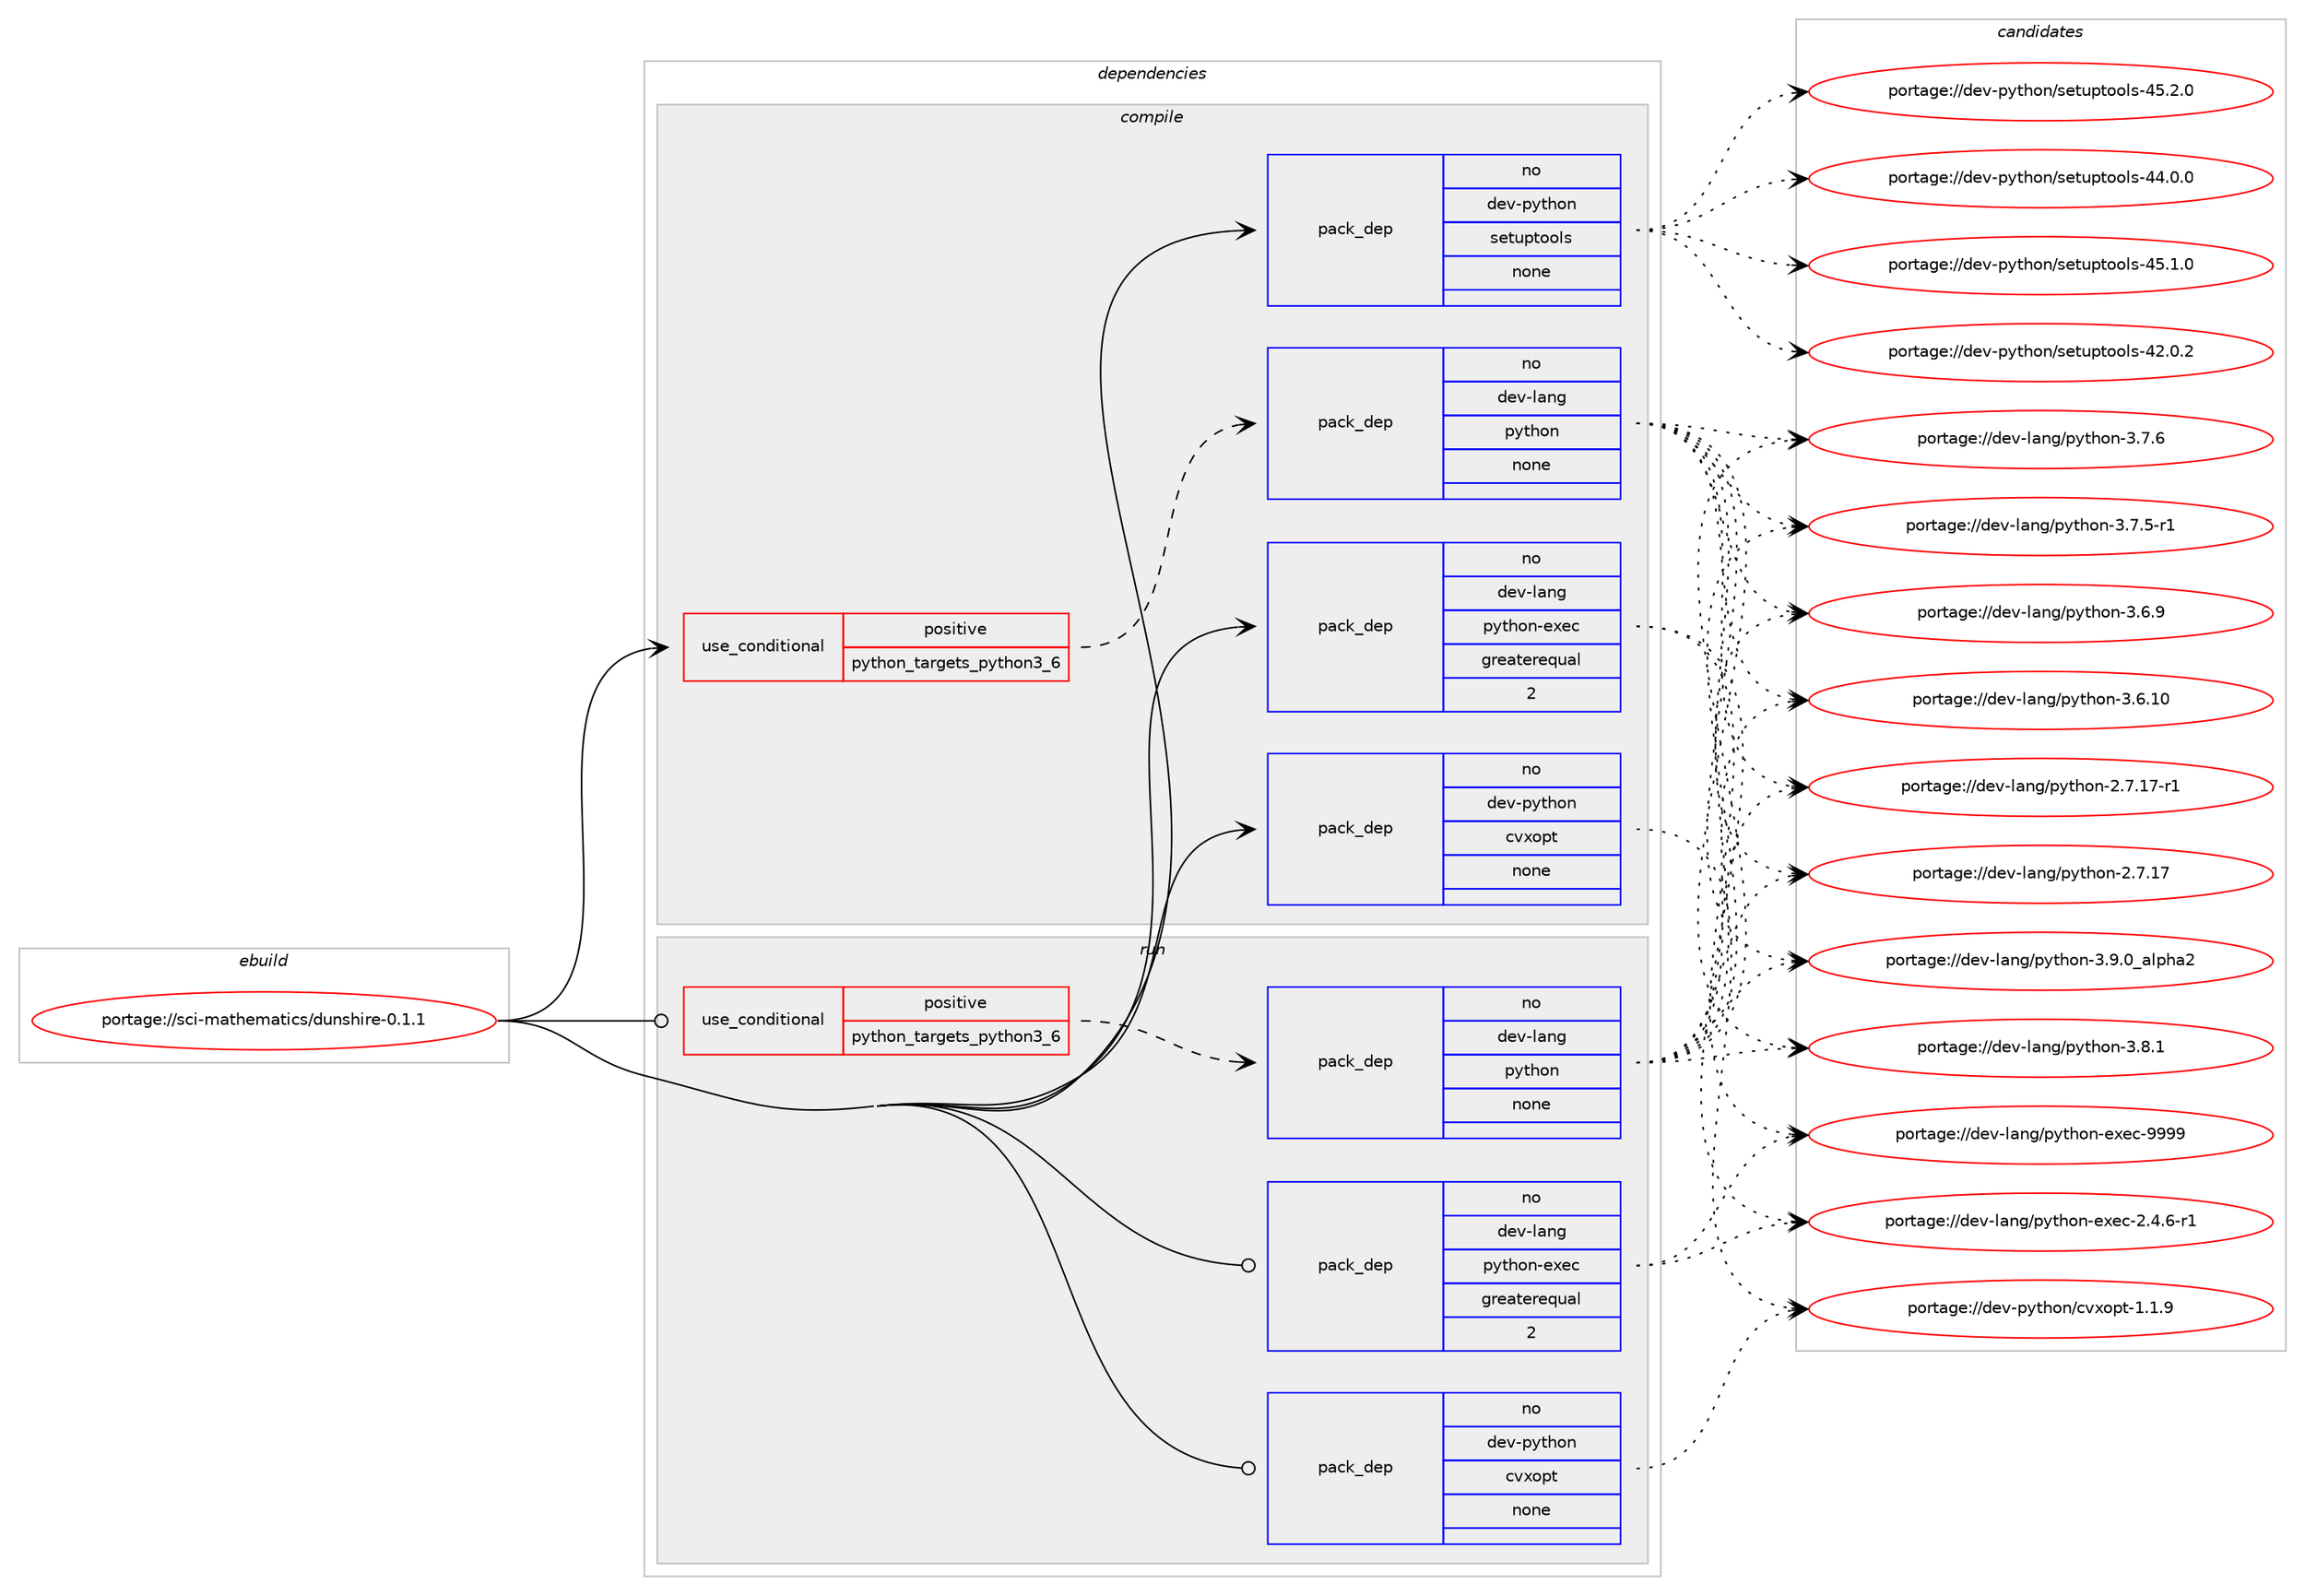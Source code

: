digraph prolog {

# *************
# Graph options
# *************

newrank=true;
concentrate=true;
compound=true;
graph [rankdir=LR,fontname=Helvetica,fontsize=10,ranksep=1.5];#, ranksep=2.5, nodesep=0.2];
edge  [arrowhead=vee];
node  [fontname=Helvetica,fontsize=10];

# **********
# The ebuild
# **********

subgraph cluster_leftcol {
color=gray;
rank=same;
label=<<i>ebuild</i>>;
id [label="portage://sci-mathematics/dunshire-0.1.1", color=red, width=4, href="../sci-mathematics/dunshire-0.1.1.svg"];
}

# ****************
# The dependencies
# ****************

subgraph cluster_midcol {
color=gray;
label=<<i>dependencies</i>>;
subgraph cluster_compile {
fillcolor="#eeeeee";
style=filled;
label=<<i>compile</i>>;
subgraph cond16594 {
dependency83715 [label=<<TABLE BORDER="0" CELLBORDER="1" CELLSPACING="0" CELLPADDING="4"><TR><TD ROWSPAN="3" CELLPADDING="10">use_conditional</TD></TR><TR><TD>positive</TD></TR><TR><TD>python_targets_python3_6</TD></TR></TABLE>>, shape=none, color=red];
subgraph pack65674 {
dependency83716 [label=<<TABLE BORDER="0" CELLBORDER="1" CELLSPACING="0" CELLPADDING="4" WIDTH="220"><TR><TD ROWSPAN="6" CELLPADDING="30">pack_dep</TD></TR><TR><TD WIDTH="110">no</TD></TR><TR><TD>dev-lang</TD></TR><TR><TD>python</TD></TR><TR><TD>none</TD></TR><TR><TD></TD></TR></TABLE>>, shape=none, color=blue];
}
dependency83715:e -> dependency83716:w [weight=20,style="dashed",arrowhead="vee"];
}
id:e -> dependency83715:w [weight=20,style="solid",arrowhead="vee"];
subgraph pack65675 {
dependency83717 [label=<<TABLE BORDER="0" CELLBORDER="1" CELLSPACING="0" CELLPADDING="4" WIDTH="220"><TR><TD ROWSPAN="6" CELLPADDING="30">pack_dep</TD></TR><TR><TD WIDTH="110">no</TD></TR><TR><TD>dev-lang</TD></TR><TR><TD>python-exec</TD></TR><TR><TD>greaterequal</TD></TR><TR><TD>2</TD></TR></TABLE>>, shape=none, color=blue];
}
id:e -> dependency83717:w [weight=20,style="solid",arrowhead="vee"];
subgraph pack65676 {
dependency83718 [label=<<TABLE BORDER="0" CELLBORDER="1" CELLSPACING="0" CELLPADDING="4" WIDTH="220"><TR><TD ROWSPAN="6" CELLPADDING="30">pack_dep</TD></TR><TR><TD WIDTH="110">no</TD></TR><TR><TD>dev-python</TD></TR><TR><TD>cvxopt</TD></TR><TR><TD>none</TD></TR><TR><TD></TD></TR></TABLE>>, shape=none, color=blue];
}
id:e -> dependency83718:w [weight=20,style="solid",arrowhead="vee"];
subgraph pack65677 {
dependency83719 [label=<<TABLE BORDER="0" CELLBORDER="1" CELLSPACING="0" CELLPADDING="4" WIDTH="220"><TR><TD ROWSPAN="6" CELLPADDING="30">pack_dep</TD></TR><TR><TD WIDTH="110">no</TD></TR><TR><TD>dev-python</TD></TR><TR><TD>setuptools</TD></TR><TR><TD>none</TD></TR><TR><TD></TD></TR></TABLE>>, shape=none, color=blue];
}
id:e -> dependency83719:w [weight=20,style="solid",arrowhead="vee"];
}
subgraph cluster_compileandrun {
fillcolor="#eeeeee";
style=filled;
label=<<i>compile and run</i>>;
}
subgraph cluster_run {
fillcolor="#eeeeee";
style=filled;
label=<<i>run</i>>;
subgraph cond16595 {
dependency83720 [label=<<TABLE BORDER="0" CELLBORDER="1" CELLSPACING="0" CELLPADDING="4"><TR><TD ROWSPAN="3" CELLPADDING="10">use_conditional</TD></TR><TR><TD>positive</TD></TR><TR><TD>python_targets_python3_6</TD></TR></TABLE>>, shape=none, color=red];
subgraph pack65678 {
dependency83721 [label=<<TABLE BORDER="0" CELLBORDER="1" CELLSPACING="0" CELLPADDING="4" WIDTH="220"><TR><TD ROWSPAN="6" CELLPADDING="30">pack_dep</TD></TR><TR><TD WIDTH="110">no</TD></TR><TR><TD>dev-lang</TD></TR><TR><TD>python</TD></TR><TR><TD>none</TD></TR><TR><TD></TD></TR></TABLE>>, shape=none, color=blue];
}
dependency83720:e -> dependency83721:w [weight=20,style="dashed",arrowhead="vee"];
}
id:e -> dependency83720:w [weight=20,style="solid",arrowhead="odot"];
subgraph pack65679 {
dependency83722 [label=<<TABLE BORDER="0" CELLBORDER="1" CELLSPACING="0" CELLPADDING="4" WIDTH="220"><TR><TD ROWSPAN="6" CELLPADDING="30">pack_dep</TD></TR><TR><TD WIDTH="110">no</TD></TR><TR><TD>dev-lang</TD></TR><TR><TD>python-exec</TD></TR><TR><TD>greaterequal</TD></TR><TR><TD>2</TD></TR></TABLE>>, shape=none, color=blue];
}
id:e -> dependency83722:w [weight=20,style="solid",arrowhead="odot"];
subgraph pack65680 {
dependency83723 [label=<<TABLE BORDER="0" CELLBORDER="1" CELLSPACING="0" CELLPADDING="4" WIDTH="220"><TR><TD ROWSPAN="6" CELLPADDING="30">pack_dep</TD></TR><TR><TD WIDTH="110">no</TD></TR><TR><TD>dev-python</TD></TR><TR><TD>cvxopt</TD></TR><TR><TD>none</TD></TR><TR><TD></TD></TR></TABLE>>, shape=none, color=blue];
}
id:e -> dependency83723:w [weight=20,style="solid",arrowhead="odot"];
}
}

# **************
# The candidates
# **************

subgraph cluster_choices {
rank=same;
color=gray;
label=<<i>candidates</i>>;

subgraph choice65674 {
color=black;
nodesep=1;
choice10010111845108971101034711212111610411111045514657464895971081121049750 [label="portage://dev-lang/python-3.9.0_alpha2", color=red, width=4,href="../dev-lang/python-3.9.0_alpha2.svg"];
choice100101118451089711010347112121116104111110455146564649 [label="portage://dev-lang/python-3.8.1", color=red, width=4,href="../dev-lang/python-3.8.1.svg"];
choice100101118451089711010347112121116104111110455146554654 [label="portage://dev-lang/python-3.7.6", color=red, width=4,href="../dev-lang/python-3.7.6.svg"];
choice1001011184510897110103471121211161041111104551465546534511449 [label="portage://dev-lang/python-3.7.5-r1", color=red, width=4,href="../dev-lang/python-3.7.5-r1.svg"];
choice100101118451089711010347112121116104111110455146544657 [label="portage://dev-lang/python-3.6.9", color=red, width=4,href="../dev-lang/python-3.6.9.svg"];
choice10010111845108971101034711212111610411111045514654464948 [label="portage://dev-lang/python-3.6.10", color=red, width=4,href="../dev-lang/python-3.6.10.svg"];
choice100101118451089711010347112121116104111110455046554649554511449 [label="portage://dev-lang/python-2.7.17-r1", color=red, width=4,href="../dev-lang/python-2.7.17-r1.svg"];
choice10010111845108971101034711212111610411111045504655464955 [label="portage://dev-lang/python-2.7.17", color=red, width=4,href="../dev-lang/python-2.7.17.svg"];
dependency83716:e -> choice10010111845108971101034711212111610411111045514657464895971081121049750:w [style=dotted,weight="100"];
dependency83716:e -> choice100101118451089711010347112121116104111110455146564649:w [style=dotted,weight="100"];
dependency83716:e -> choice100101118451089711010347112121116104111110455146554654:w [style=dotted,weight="100"];
dependency83716:e -> choice1001011184510897110103471121211161041111104551465546534511449:w [style=dotted,weight="100"];
dependency83716:e -> choice100101118451089711010347112121116104111110455146544657:w [style=dotted,weight="100"];
dependency83716:e -> choice10010111845108971101034711212111610411111045514654464948:w [style=dotted,weight="100"];
dependency83716:e -> choice100101118451089711010347112121116104111110455046554649554511449:w [style=dotted,weight="100"];
dependency83716:e -> choice10010111845108971101034711212111610411111045504655464955:w [style=dotted,weight="100"];
}
subgraph choice65675 {
color=black;
nodesep=1;
choice10010111845108971101034711212111610411111045101120101994557575757 [label="portage://dev-lang/python-exec-9999", color=red, width=4,href="../dev-lang/python-exec-9999.svg"];
choice10010111845108971101034711212111610411111045101120101994550465246544511449 [label="portage://dev-lang/python-exec-2.4.6-r1", color=red, width=4,href="../dev-lang/python-exec-2.4.6-r1.svg"];
dependency83717:e -> choice10010111845108971101034711212111610411111045101120101994557575757:w [style=dotted,weight="100"];
dependency83717:e -> choice10010111845108971101034711212111610411111045101120101994550465246544511449:w [style=dotted,weight="100"];
}
subgraph choice65676 {
color=black;
nodesep=1;
choice100101118451121211161041111104799118120111112116454946494657 [label="portage://dev-python/cvxopt-1.1.9", color=red, width=4,href="../dev-python/cvxopt-1.1.9.svg"];
dependency83718:e -> choice100101118451121211161041111104799118120111112116454946494657:w [style=dotted,weight="100"];
}
subgraph choice65677 {
color=black;
nodesep=1;
choice100101118451121211161041111104711510111611711211611111110811545525346504648 [label="portage://dev-python/setuptools-45.2.0", color=red, width=4,href="../dev-python/setuptools-45.2.0.svg"];
choice100101118451121211161041111104711510111611711211611111110811545525346494648 [label="portage://dev-python/setuptools-45.1.0", color=red, width=4,href="../dev-python/setuptools-45.1.0.svg"];
choice100101118451121211161041111104711510111611711211611111110811545525246484648 [label="portage://dev-python/setuptools-44.0.0", color=red, width=4,href="../dev-python/setuptools-44.0.0.svg"];
choice100101118451121211161041111104711510111611711211611111110811545525046484650 [label="portage://dev-python/setuptools-42.0.2", color=red, width=4,href="../dev-python/setuptools-42.0.2.svg"];
dependency83719:e -> choice100101118451121211161041111104711510111611711211611111110811545525346504648:w [style=dotted,weight="100"];
dependency83719:e -> choice100101118451121211161041111104711510111611711211611111110811545525346494648:w [style=dotted,weight="100"];
dependency83719:e -> choice100101118451121211161041111104711510111611711211611111110811545525246484648:w [style=dotted,weight="100"];
dependency83719:e -> choice100101118451121211161041111104711510111611711211611111110811545525046484650:w [style=dotted,weight="100"];
}
subgraph choice65678 {
color=black;
nodesep=1;
choice10010111845108971101034711212111610411111045514657464895971081121049750 [label="portage://dev-lang/python-3.9.0_alpha2", color=red, width=4,href="../dev-lang/python-3.9.0_alpha2.svg"];
choice100101118451089711010347112121116104111110455146564649 [label="portage://dev-lang/python-3.8.1", color=red, width=4,href="../dev-lang/python-3.8.1.svg"];
choice100101118451089711010347112121116104111110455146554654 [label="portage://dev-lang/python-3.7.6", color=red, width=4,href="../dev-lang/python-3.7.6.svg"];
choice1001011184510897110103471121211161041111104551465546534511449 [label="portage://dev-lang/python-3.7.5-r1", color=red, width=4,href="../dev-lang/python-3.7.5-r1.svg"];
choice100101118451089711010347112121116104111110455146544657 [label="portage://dev-lang/python-3.6.9", color=red, width=4,href="../dev-lang/python-3.6.9.svg"];
choice10010111845108971101034711212111610411111045514654464948 [label="portage://dev-lang/python-3.6.10", color=red, width=4,href="../dev-lang/python-3.6.10.svg"];
choice100101118451089711010347112121116104111110455046554649554511449 [label="portage://dev-lang/python-2.7.17-r1", color=red, width=4,href="../dev-lang/python-2.7.17-r1.svg"];
choice10010111845108971101034711212111610411111045504655464955 [label="portage://dev-lang/python-2.7.17", color=red, width=4,href="../dev-lang/python-2.7.17.svg"];
dependency83721:e -> choice10010111845108971101034711212111610411111045514657464895971081121049750:w [style=dotted,weight="100"];
dependency83721:e -> choice100101118451089711010347112121116104111110455146564649:w [style=dotted,weight="100"];
dependency83721:e -> choice100101118451089711010347112121116104111110455146554654:w [style=dotted,weight="100"];
dependency83721:e -> choice1001011184510897110103471121211161041111104551465546534511449:w [style=dotted,weight="100"];
dependency83721:e -> choice100101118451089711010347112121116104111110455146544657:w [style=dotted,weight="100"];
dependency83721:e -> choice10010111845108971101034711212111610411111045514654464948:w [style=dotted,weight="100"];
dependency83721:e -> choice100101118451089711010347112121116104111110455046554649554511449:w [style=dotted,weight="100"];
dependency83721:e -> choice10010111845108971101034711212111610411111045504655464955:w [style=dotted,weight="100"];
}
subgraph choice65679 {
color=black;
nodesep=1;
choice10010111845108971101034711212111610411111045101120101994557575757 [label="portage://dev-lang/python-exec-9999", color=red, width=4,href="../dev-lang/python-exec-9999.svg"];
choice10010111845108971101034711212111610411111045101120101994550465246544511449 [label="portage://dev-lang/python-exec-2.4.6-r1", color=red, width=4,href="../dev-lang/python-exec-2.4.6-r1.svg"];
dependency83722:e -> choice10010111845108971101034711212111610411111045101120101994557575757:w [style=dotted,weight="100"];
dependency83722:e -> choice10010111845108971101034711212111610411111045101120101994550465246544511449:w [style=dotted,weight="100"];
}
subgraph choice65680 {
color=black;
nodesep=1;
choice100101118451121211161041111104799118120111112116454946494657 [label="portage://dev-python/cvxopt-1.1.9", color=red, width=4,href="../dev-python/cvxopt-1.1.9.svg"];
dependency83723:e -> choice100101118451121211161041111104799118120111112116454946494657:w [style=dotted,weight="100"];
}
}

}
